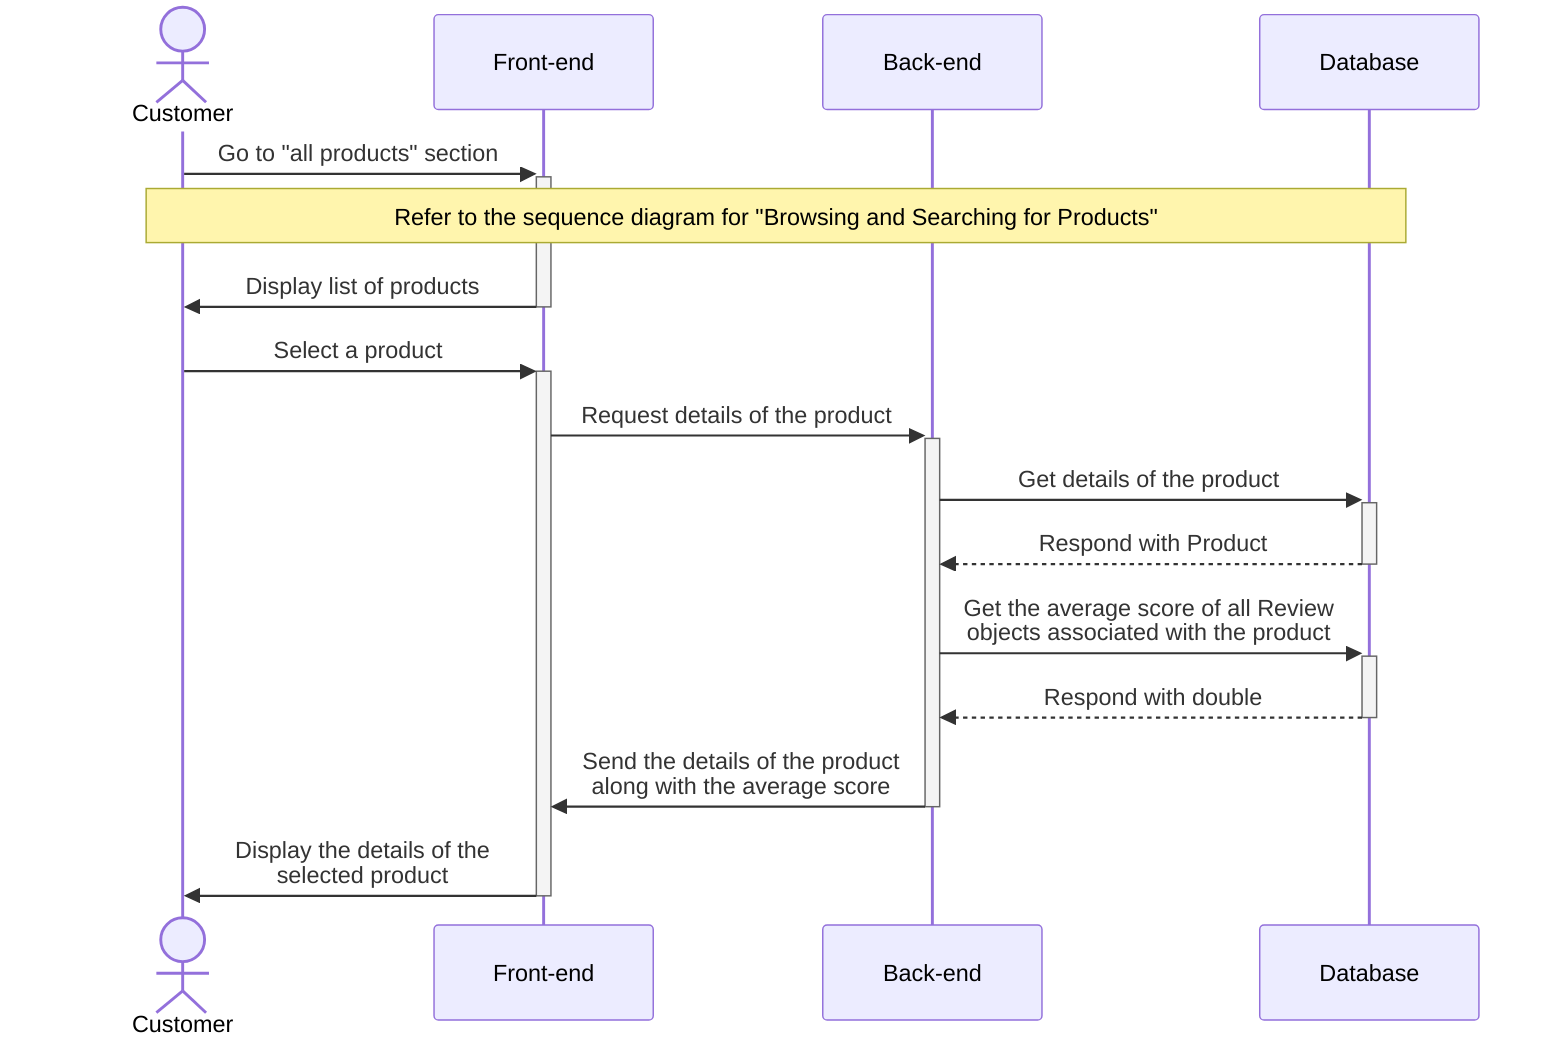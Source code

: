 sequenceDiagram
    actor Customer
    participant FE as Front-end
    participant BE as Back-end
    participant DB as Database

    Customer ->>+ FE: Go to "all products" section
    note over Customer,DB: Refer to the sequence diagram for "Browsing and Searching for Products"
    FE ->>- Customer: Display list of products

    Customer ->>+ FE: Select a product
    FE ->>+ BE: Request details of the product
    BE ->>+ DB: Get details of the product
    DB -->>- BE: Respond with Product
    BE ->>+ DB: Get the average score of all Review<br>objects associated with the product
    DB -->>- BE: Respond with double

    BE ->>- FE: Send the details of the product<br>along with the average score
    FE ->>- Customer: Display the details of the<br>selected product